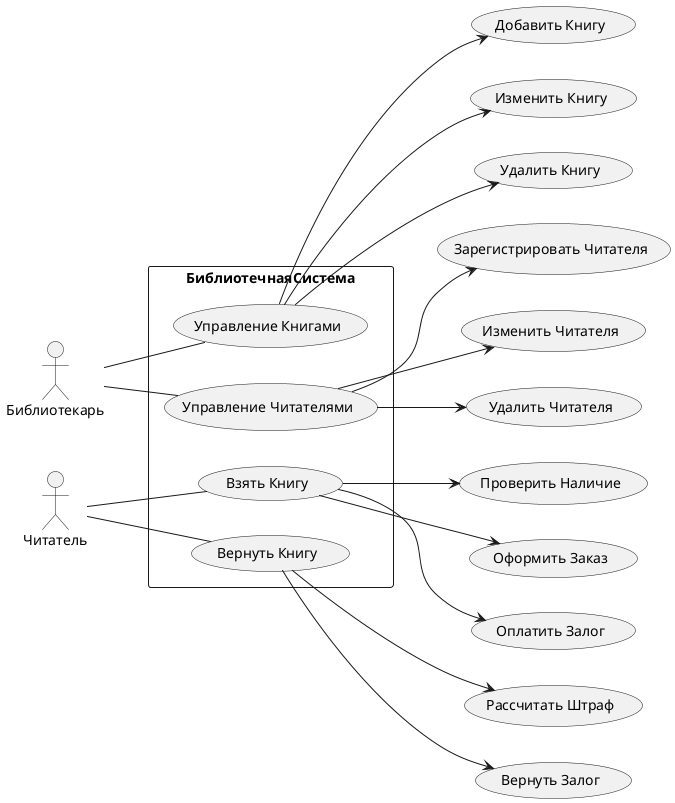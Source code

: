 @startuml прецеденты начало
left to right direction
skinparam packageStyle rectangle
actor Библиотекарь
actor Читатель

rectangle БиблиотечнаяСистема {
  Библиотекарь -- (Управление Книгами)
  Библиотекарь -- (Управление Читателями)
  Читатель -- (Взять Книгу)
  Читатель -- (Вернуть Книгу)
}

(Управление Книгами) --> (Добавить Книгу)
(Управление Книгами) --> (Изменить Книгу)
(Управление Книгами) --> (Удалить Книгу)

(Управление Читателями) --> (Зарегистрировать Читателя)
(Управление Читателями) --> (Изменить Читателя)
(Управление Читателями) --> (Удалить Читателя)

(Взять Книгу) --> (Проверить Наличие)
(Взять Книгу) --> (Оформить Заказ)
(Взять Книгу) --> (Оплатить Залог)

(Вернуть Книгу) --> (Рассчитать Штраф)
(Вернуть Книгу) --> (Вернуть Залог)
@enduml
